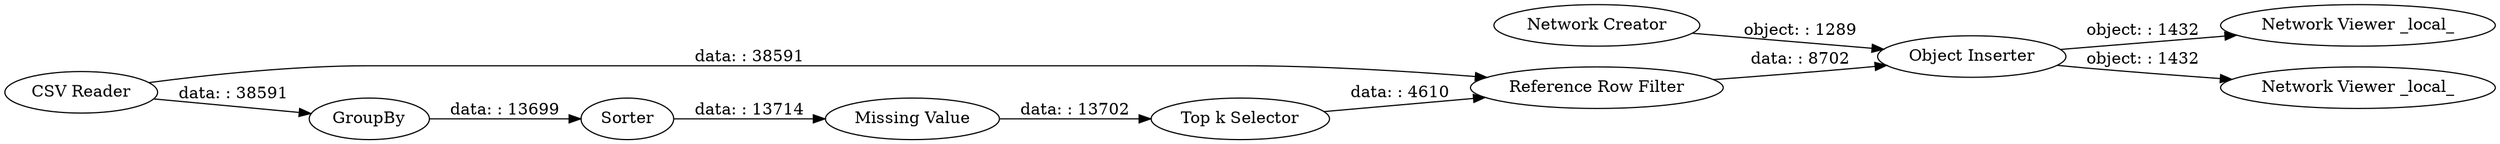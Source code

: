 digraph {
	"-8457451550819711220_17" [label="Reference Row Filter"]
	"-8457451550819711220_13" [label="CSV Reader"]
	"-8457451550819711220_15" [label="Missing Value"]
	"-8457451550819711220_16" [label="Top k Selector"]
	"-8457451550819711220_21" [label="Network Viewer _local_"]
	"-8457451550819711220_20" [label=Sorter]
	"-8457451550819711220_19" [label="Network Viewer _local_"]
	"-8457451550819711220_3" [label="Network Creator"]
	"-8457451550819711220_4" [label="Object Inserter"]
	"-8457451550819711220_2" [label=GroupBy]
	"-8457451550819711220_4" -> "-8457451550819711220_19" [label="object: : 1432"]
	"-8457451550819711220_15" -> "-8457451550819711220_16" [label="data: : 13702"]
	"-8457451550819711220_4" -> "-8457451550819711220_21" [label="object: : 1432"]
	"-8457451550819711220_20" -> "-8457451550819711220_15" [label="data: : 13714"]
	"-8457451550819711220_16" -> "-8457451550819711220_17" [label="data: : 4610"]
	"-8457451550819711220_13" -> "-8457451550819711220_17" [label="data: : 38591"]
	"-8457451550819711220_2" -> "-8457451550819711220_20" [label="data: : 13699"]
	"-8457451550819711220_17" -> "-8457451550819711220_4" [label="data: : 8702"]
	"-8457451550819711220_3" -> "-8457451550819711220_4" [label="object: : 1289"]
	"-8457451550819711220_13" -> "-8457451550819711220_2" [label="data: : 38591"]
	rankdir=LR
}

